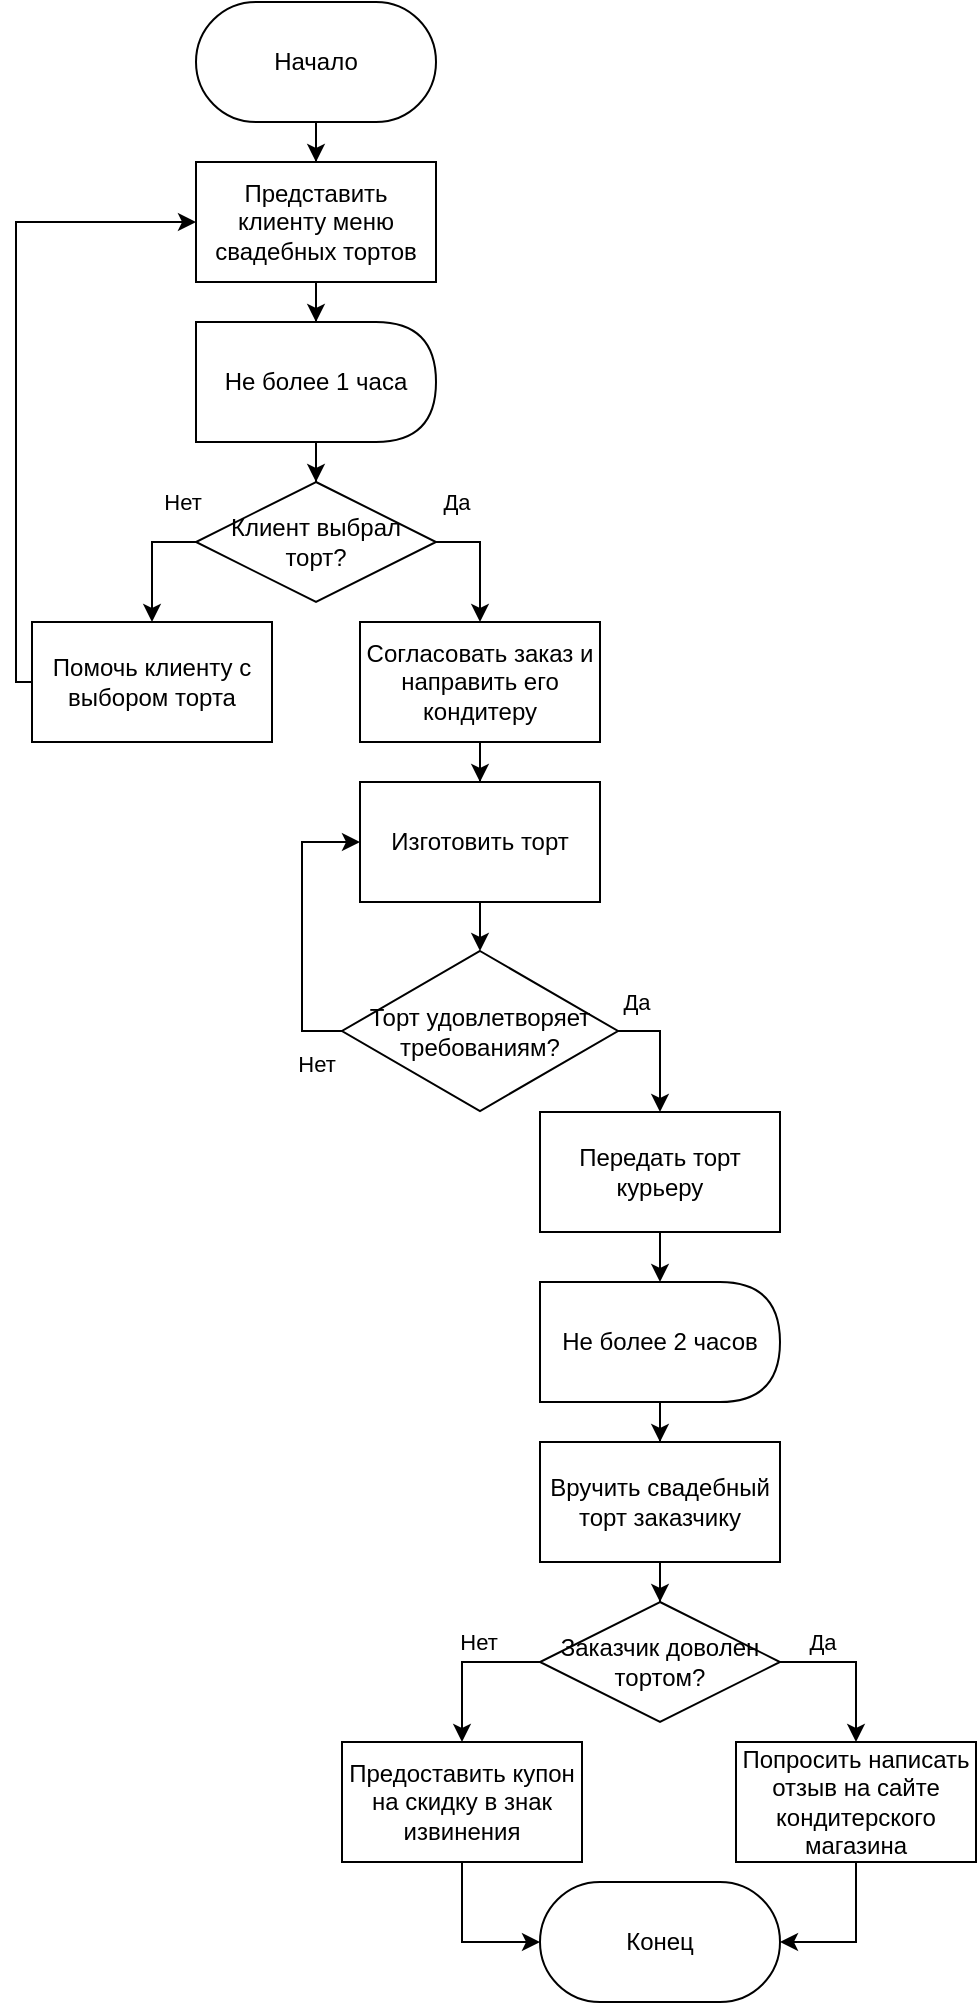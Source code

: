 <mxfile version="15.9.4" type="device"><diagram id="fwWTBjdHZvTJjg0s-bJS" name="Страница 1"><mxGraphModel dx="3082" dy="1444" grid="1" gridSize="10" guides="1" tooltips="1" connect="1" arrows="1" fold="1" page="1" pageScale="1" pageWidth="827" pageHeight="1169" math="0" shadow="0"><root><mxCell id="0"/><mxCell id="1" parent="0"/><mxCell id="_nqAI66cmpU_rIzCHxXq-55" value="" style="edgeStyle=orthogonalEdgeStyle;rounded=0;orthogonalLoop=1;jettySize=auto;html=1;" edge="1" parent="1" source="_nqAI66cmpU_rIzCHxXq-53" target="_nqAI66cmpU_rIzCHxXq-54"><mxGeometry relative="1" as="geometry"/></mxCell><mxCell id="_nqAI66cmpU_rIzCHxXq-53" value="Начало" style="rounded=1;whiteSpace=wrap;html=1;arcSize=50;" vertex="1" parent="1"><mxGeometry x="330" y="30" width="120" height="60" as="geometry"/></mxCell><mxCell id="_nqAI66cmpU_rIzCHxXq-60" value="" style="edgeStyle=orthogonalEdgeStyle;rounded=0;orthogonalLoop=1;jettySize=auto;html=1;" edge="1" parent="1" source="_nqAI66cmpU_rIzCHxXq-54" target="_nqAI66cmpU_rIzCHxXq-59"><mxGeometry relative="1" as="geometry"/></mxCell><mxCell id="_nqAI66cmpU_rIzCHxXq-54" value="Представить клиенту меню свадебных тортов" style="rounded=0;whiteSpace=wrap;html=1;" vertex="1" parent="1"><mxGeometry x="330" y="110" width="120" height="60" as="geometry"/></mxCell><mxCell id="_nqAI66cmpU_rIzCHxXq-64" value="Да" style="edgeStyle=orthogonalEdgeStyle;rounded=0;orthogonalLoop=1;jettySize=auto;html=1;exitX=1;exitY=0.5;exitDx=0;exitDy=0;" edge="1" parent="1" source="_nqAI66cmpU_rIzCHxXq-56" target="_nqAI66cmpU_rIzCHxXq-62"><mxGeometry x="-0.677" y="20" relative="1" as="geometry"><mxPoint as="offset"/></mxGeometry></mxCell><mxCell id="_nqAI66cmpU_rIzCHxXq-65" value="Нет" style="edgeStyle=orthogonalEdgeStyle;rounded=0;orthogonalLoop=1;jettySize=auto;html=1;exitX=0;exitY=0.5;exitDx=0;exitDy=0;" edge="1" parent="1" source="_nqAI66cmpU_rIzCHxXq-56" target="_nqAI66cmpU_rIzCHxXq-63"><mxGeometry x="-0.429" y="-10" relative="1" as="geometry"><mxPoint x="10" y="-10" as="offset"/></mxGeometry></mxCell><mxCell id="_nqAI66cmpU_rIzCHxXq-56" value="Клиент выбрал торт?" style="rhombus;whiteSpace=wrap;html=1;" vertex="1" parent="1"><mxGeometry x="330" y="270" width="120" height="60" as="geometry"/></mxCell><mxCell id="_nqAI66cmpU_rIzCHxXq-61" value="" style="edgeStyle=orthogonalEdgeStyle;rounded=0;orthogonalLoop=1;jettySize=auto;html=1;" edge="1" parent="1" source="_nqAI66cmpU_rIzCHxXq-59" target="_nqAI66cmpU_rIzCHxXq-56"><mxGeometry relative="1" as="geometry"/></mxCell><mxCell id="_nqAI66cmpU_rIzCHxXq-59" value="Не более 1 часа" style="shape=delay;whiteSpace=wrap;html=1;" vertex="1" parent="1"><mxGeometry x="330" y="190" width="120" height="60" as="geometry"/></mxCell><mxCell id="_nqAI66cmpU_rIzCHxXq-68" value="" style="edgeStyle=orthogonalEdgeStyle;rounded=0;orthogonalLoop=1;jettySize=auto;html=1;" edge="1" parent="1" source="_nqAI66cmpU_rIzCHxXq-62" target="_nqAI66cmpU_rIzCHxXq-67"><mxGeometry relative="1" as="geometry"/></mxCell><mxCell id="_nqAI66cmpU_rIzCHxXq-62" value="Согласовать заказ и направить его кондитеру" style="rounded=0;whiteSpace=wrap;html=1;" vertex="1" parent="1"><mxGeometry x="412" y="340" width="120" height="60" as="geometry"/></mxCell><mxCell id="_nqAI66cmpU_rIzCHxXq-66" style="edgeStyle=orthogonalEdgeStyle;rounded=0;orthogonalLoop=1;jettySize=auto;html=1;exitX=0;exitY=0.5;exitDx=0;exitDy=0;entryX=0;entryY=0.5;entryDx=0;entryDy=0;" edge="1" parent="1" source="_nqAI66cmpU_rIzCHxXq-63" target="_nqAI66cmpU_rIzCHxXq-54"><mxGeometry relative="1" as="geometry"><Array as="points"><mxPoint x="240" y="370"/><mxPoint x="240" y="140"/></Array></mxGeometry></mxCell><mxCell id="_nqAI66cmpU_rIzCHxXq-63" value="Помочь клиенту с выбором торта" style="rounded=0;whiteSpace=wrap;html=1;" vertex="1" parent="1"><mxGeometry x="248" y="340" width="120" height="60" as="geometry"/></mxCell><mxCell id="_nqAI66cmpU_rIzCHxXq-70" value="" style="edgeStyle=orthogonalEdgeStyle;rounded=0;orthogonalLoop=1;jettySize=auto;html=1;" edge="1" parent="1" source="_nqAI66cmpU_rIzCHxXq-67" target="_nqAI66cmpU_rIzCHxXq-69"><mxGeometry relative="1" as="geometry"/></mxCell><mxCell id="_nqAI66cmpU_rIzCHxXq-67" value="Изготовить торт" style="rounded=0;whiteSpace=wrap;html=1;" vertex="1" parent="1"><mxGeometry x="412" y="420" width="120" height="60" as="geometry"/></mxCell><mxCell id="_nqAI66cmpU_rIzCHxXq-74" value="Да" style="edgeStyle=orthogonalEdgeStyle;rounded=0;orthogonalLoop=1;jettySize=auto;html=1;exitX=1;exitY=0.5;exitDx=0;exitDy=0;" edge="1" parent="1" source="_nqAI66cmpU_rIzCHxXq-69" target="_nqAI66cmpU_rIzCHxXq-71"><mxGeometry x="-0.708" y="15" relative="1" as="geometry"><mxPoint as="offset"/></mxGeometry></mxCell><mxCell id="_nqAI66cmpU_rIzCHxXq-75" value="Нет" style="edgeStyle=orthogonalEdgeStyle;rounded=0;orthogonalLoop=1;jettySize=auto;html=1;exitX=0;exitY=0.5;exitDx=0;exitDy=0;entryX=0;entryY=0.5;entryDx=0;entryDy=0;" edge="1" parent="1" source="_nqAI66cmpU_rIzCHxXq-69" target="_nqAI66cmpU_rIzCHxXq-67"><mxGeometry x="-0.819" y="16" relative="1" as="geometry"><mxPoint x="382" y="585" as="targetPoint"/><mxPoint as="offset"/></mxGeometry></mxCell><mxCell id="_nqAI66cmpU_rIzCHxXq-69" value="Торт удовлетворяет требованиям?" style="rhombus;whiteSpace=wrap;html=1;" vertex="1" parent="1"><mxGeometry x="403" y="504.5" width="138" height="80" as="geometry"/></mxCell><mxCell id="_nqAI66cmpU_rIzCHxXq-77" value="" style="edgeStyle=orthogonalEdgeStyle;rounded=0;orthogonalLoop=1;jettySize=auto;html=1;" edge="1" parent="1" source="_nqAI66cmpU_rIzCHxXq-71" target="_nqAI66cmpU_rIzCHxXq-76"><mxGeometry relative="1" as="geometry"/></mxCell><mxCell id="_nqAI66cmpU_rIzCHxXq-71" value="Передать торт курьеру" style="rounded=0;whiteSpace=wrap;html=1;" vertex="1" parent="1"><mxGeometry x="502" y="585" width="120" height="60" as="geometry"/></mxCell><mxCell id="_nqAI66cmpU_rIzCHxXq-79" value="" style="edgeStyle=orthogonalEdgeStyle;rounded=0;orthogonalLoop=1;jettySize=auto;html=1;" edge="1" parent="1" source="_nqAI66cmpU_rIzCHxXq-76" target="_nqAI66cmpU_rIzCHxXq-78"><mxGeometry relative="1" as="geometry"/></mxCell><mxCell id="_nqAI66cmpU_rIzCHxXq-76" value="Не более 2 часов" style="shape=delay;whiteSpace=wrap;html=1;" vertex="1" parent="1"><mxGeometry x="502" y="670" width="120" height="60" as="geometry"/></mxCell><mxCell id="_nqAI66cmpU_rIzCHxXq-81" value="" style="edgeStyle=orthogonalEdgeStyle;rounded=0;orthogonalLoop=1;jettySize=auto;html=1;" edge="1" parent="1" source="_nqAI66cmpU_rIzCHxXq-78" target="_nqAI66cmpU_rIzCHxXq-80"><mxGeometry relative="1" as="geometry"/></mxCell><mxCell id="_nqAI66cmpU_rIzCHxXq-78" value="Вручить свадебный торт заказчику" style="rounded=0;whiteSpace=wrap;html=1;" vertex="1" parent="1"><mxGeometry x="502" y="750" width="120" height="60" as="geometry"/></mxCell><mxCell id="_nqAI66cmpU_rIzCHxXq-83" value="Да" style="edgeStyle=orthogonalEdgeStyle;rounded=0;orthogonalLoop=1;jettySize=auto;html=1;exitX=1;exitY=0.5;exitDx=0;exitDy=0;" edge="1" parent="1" source="_nqAI66cmpU_rIzCHxXq-80" target="_nqAI66cmpU_rIzCHxXq-82"><mxGeometry x="-0.471" y="10" relative="1" as="geometry"><mxPoint as="offset"/></mxGeometry></mxCell><mxCell id="_nqAI66cmpU_rIzCHxXq-85" value="Нет" style="edgeStyle=orthogonalEdgeStyle;rounded=0;orthogonalLoop=1;jettySize=auto;html=1;exitX=0;exitY=0.5;exitDx=0;exitDy=0;" edge="1" parent="1" source="_nqAI66cmpU_rIzCHxXq-80" target="_nqAI66cmpU_rIzCHxXq-84"><mxGeometry x="-0.19" y="-10" relative="1" as="geometry"><mxPoint x="1" as="offset"/></mxGeometry></mxCell><mxCell id="_nqAI66cmpU_rIzCHxXq-80" value="Заказчик доволен тортом?" style="rhombus;whiteSpace=wrap;html=1;" vertex="1" parent="1"><mxGeometry x="502" y="830" width="120" height="60" as="geometry"/></mxCell><mxCell id="_nqAI66cmpU_rIzCHxXq-88" style="edgeStyle=orthogonalEdgeStyle;rounded=0;orthogonalLoop=1;jettySize=auto;html=1;exitX=0.5;exitY=1;exitDx=0;exitDy=0;entryX=1;entryY=0.5;entryDx=0;entryDy=0;" edge="1" parent="1" source="_nqAI66cmpU_rIzCHxXq-82" target="_nqAI66cmpU_rIzCHxXq-86"><mxGeometry relative="1" as="geometry"/></mxCell><mxCell id="_nqAI66cmpU_rIzCHxXq-82" value="Попросить написать отзыв на сайте кондитерского магазина" style="rounded=0;whiteSpace=wrap;html=1;" vertex="1" parent="1"><mxGeometry x="600" y="900" width="120" height="60" as="geometry"/></mxCell><mxCell id="_nqAI66cmpU_rIzCHxXq-87" style="edgeStyle=orthogonalEdgeStyle;rounded=0;orthogonalLoop=1;jettySize=auto;html=1;exitX=0.5;exitY=1;exitDx=0;exitDy=0;entryX=0;entryY=0.5;entryDx=0;entryDy=0;" edge="1" parent="1" source="_nqAI66cmpU_rIzCHxXq-84" target="_nqAI66cmpU_rIzCHxXq-86"><mxGeometry relative="1" as="geometry"/></mxCell><mxCell id="_nqAI66cmpU_rIzCHxXq-84" value="Предоставить купон на скидку в знак извинения" style="rounded=0;whiteSpace=wrap;html=1;" vertex="1" parent="1"><mxGeometry x="403" y="900" width="120" height="60" as="geometry"/></mxCell><mxCell id="_nqAI66cmpU_rIzCHxXq-86" value="Конец" style="rounded=1;whiteSpace=wrap;html=1;arcSize=50;" vertex="1" parent="1"><mxGeometry x="502" y="970" width="120" height="60" as="geometry"/></mxCell></root></mxGraphModel></diagram></mxfile>